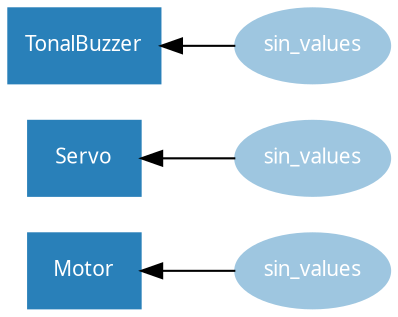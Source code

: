 /* vim: set et sw=4 sts=4: */

digraph {
    graph [rankdir=RL];
    edge [arrowhead=normal, style=solid];

    /* Devices */
    node [shape=rect, style=filled, color="#2980b9", fontname=Sans, fontcolor="#ffffff", fontsize=10];

    Motor
    Servo
    TonalBuzzer

    /* functions */
    node [shape=oval, style=filled, color="#9ec6e0", fontcolor="#ffffff"];

    sin_values_1 [label="sin_values"]
    sin_values_2 [label="sin_values"]
    sin_values_3 [label="sin_values"]

    sin_values_1 -> Motor;
    sin_values_2 -> Servo;
    sin_values_3 -> TonalBuzzer;
}

